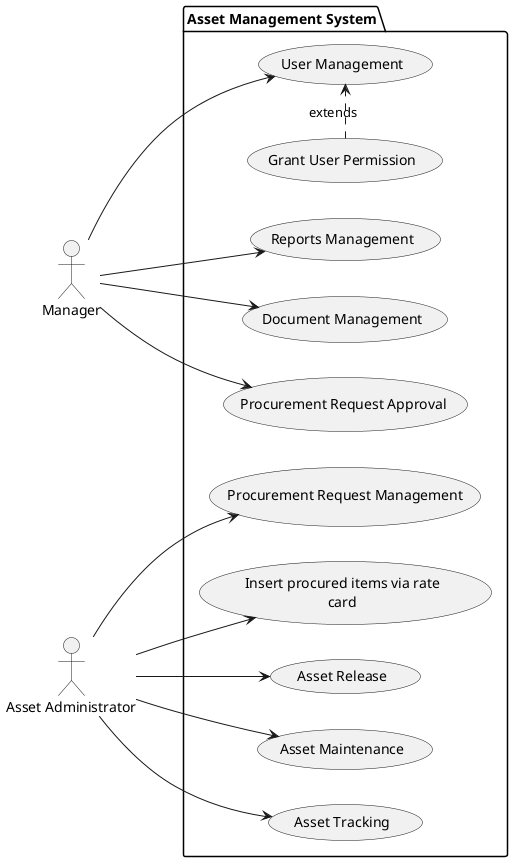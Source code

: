@startuml

left to right direction
actor Manager
actor AssetAdministrator as "Asset Administrator"

 package AMS as "Asset Management System" {
     usecase UserManagement as "User Management"
     usecase ReportsManagement as "Reports Management"
     usecase DocumentManagement as "Document Management"
     usecase ProcurementRequestApproval as "Procurement Request Approval"
     usecase ProcurementRequestManagement as "Procurement Request Management"
     usecase Insertprocureditemsviaratecard as "Insert procured items via rate
card"
     usecase AssetRelease as "Asset Release"
     usecase AssetMaintenance as "Asset Maintenance"
     usecase AssetTracking as "Asset Tracking"
     usecase GrantUserPermission as "Grant User Permission"
 }

 Manager --> UserManagement
 GrantUserPermission .> UserManagement :extends
 Manager --> ReportsManagement
 Manager --> DocumentManagement
 Manager --> ProcurementRequestApproval
 AssetAdministrator --> ProcurementRequestManagement
 AssetAdministrator --> Insertprocureditemsviaratecard
 AssetAdministrator --> AssetRelease
 AssetAdministrator --> AssetMaintenance
 AssetAdministrator --> AssetTracking
 



@enduml